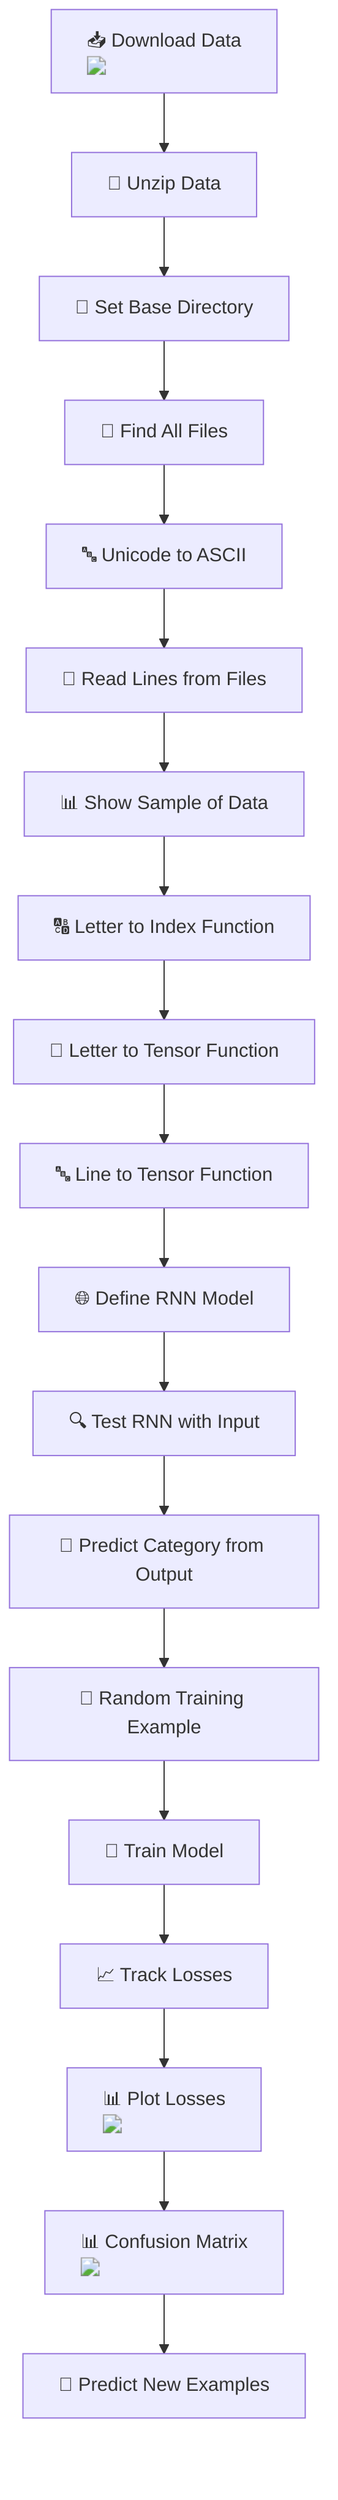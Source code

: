 flowchart TD
    A["📥 Download Data <img src='icons/file.svg' />"] --> B["📂 Unzip Data"]
    B --> C["📁 Set Base Directory"]
    C --> D["📄 Find All Files"]
    D --> E["🔤 Unicode to ASCII"]
    E --> F["📖 Read Lines from Files"]
    F --> G["📊 Show Sample of Data"]
    G --> H["🔠 Letter to Index Function"]
    H --> I["🔡 Letter to Tensor Function"]
    I --> J["🔤 Line to Tensor Function"]
    J --> K["🌐 Define RNN Model"]
    K --> L["🔍 Test RNN with Input"]
    L --> M["🎯 Predict Category from Output"]
    M --> N["🔄 Random Training Example"]
    N --> O["🧠 Train Model"]
    O --> P["📈 Track Losses"]
    P --> Q["📊 Plot Losses <img src='dummy_plots/hist_template.svg' />"]
    Q --> R["📊 Confusion Matrix <img src='dummy_plots/boxplot_template.svg' />"]
    R --> S["🔮 Predict New Examples"]